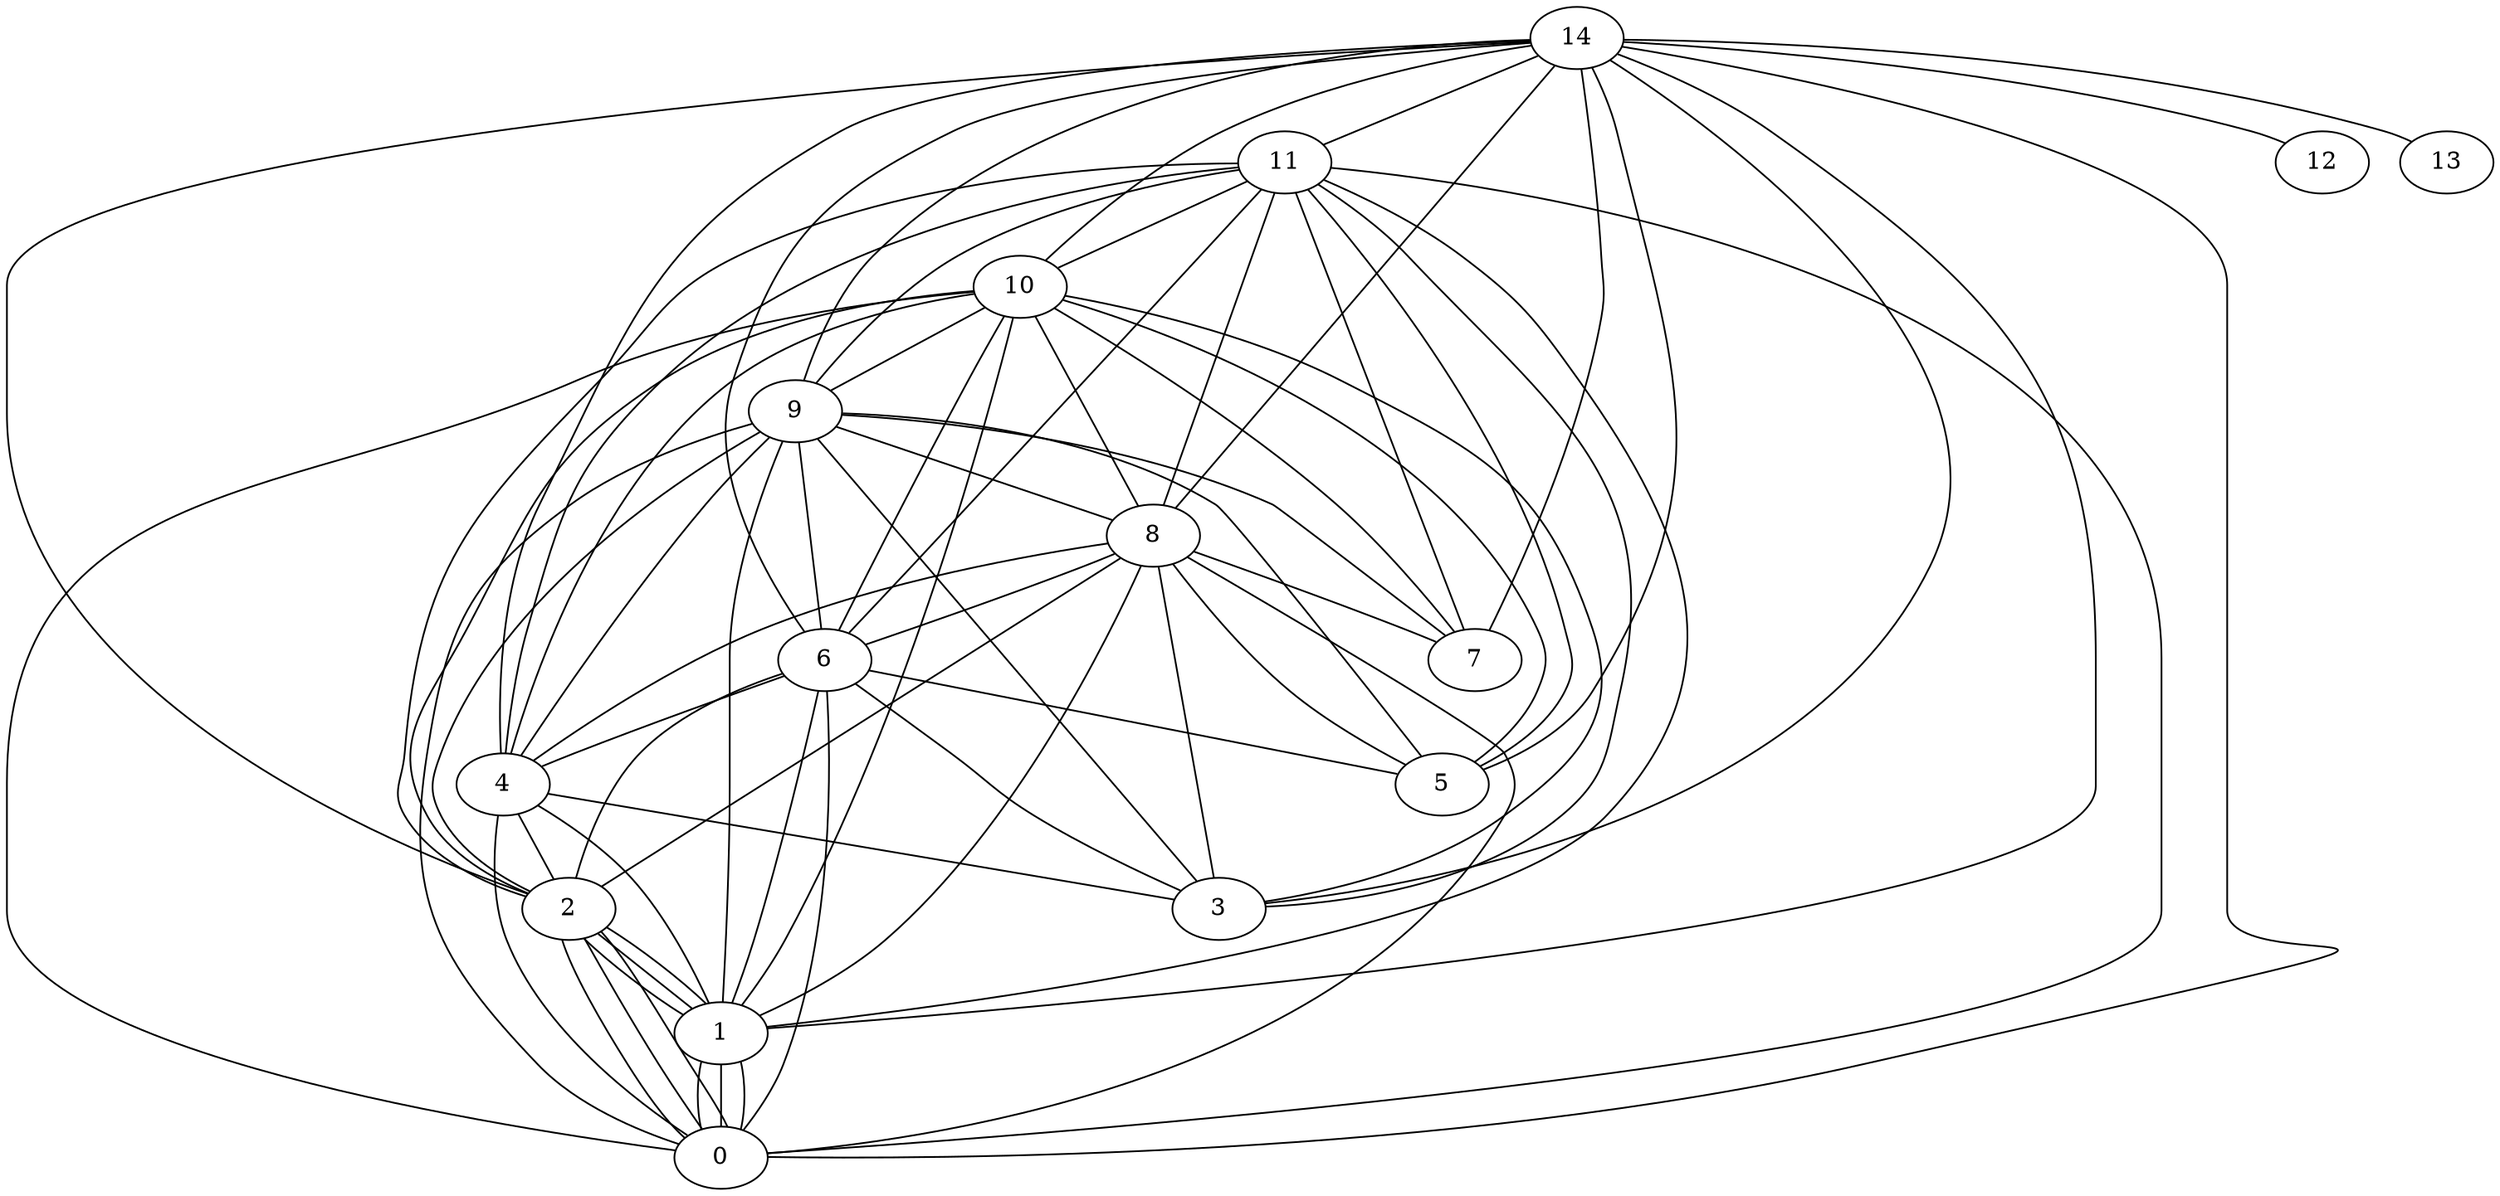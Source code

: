 graph G {
0;
1;
2;
3;
4;
5;
6;
7;
8;
9;
10;
11;
12;
13;
14;
14--0 ;
14--1 ;
14--2 ;
14--3 ;
14--4 ;
14--5 ;
14--6 ;
14--7 ;
14--8 ;
14--9 ;
14--10 ;
14--11 ;
14--12 ;
14--13 ;
11--0 ;
11--1 ;
11--2 ;
11--3 ;
11--4 ;
11--5 ;
11--6 ;
11--7 ;
11--8 ;
11--9 ;
11--10 ;
10--0 ;
10--1 ;
10--2 ;
10--3 ;
10--4 ;
10--5 ;
10--6 ;
10--7 ;
10--8 ;
10--9 ;
9--0 ;
9--1 ;
9--2 ;
9--3 ;
9--4 ;
9--5 ;
9--6 ;
9--7 ;
9--8 ;
8--0 ;
8--1 ;
8--2 ;
8--3 ;
8--4 ;
8--5 ;
8--6 ;
8--7 ;
6--0 ;
6--1 ;
6--2 ;
6--3 ;
6--4 ;
6--5 ;
4--0 ;
4--1 ;
4--2 ;
4--3 ;
2--0 ;
2--1 ;
2--0 ;
2--1 ;
2--0 ;
2--1 ;
1--0 ;
1--0 ;
1--0 ;
}
